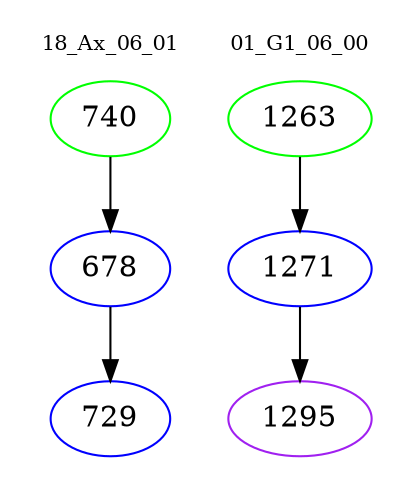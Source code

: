 digraph{
subgraph cluster_0 {
color = white
label = "18_Ax_06_01";
fontsize=10;
T0_740 [label="740", color="green"]
T0_740 -> T0_678 [color="black"]
T0_678 [label="678", color="blue"]
T0_678 -> T0_729 [color="black"]
T0_729 [label="729", color="blue"]
}
subgraph cluster_1 {
color = white
label = "01_G1_06_00";
fontsize=10;
T1_1263 [label="1263", color="green"]
T1_1263 -> T1_1271 [color="black"]
T1_1271 [label="1271", color="blue"]
T1_1271 -> T1_1295 [color="black"]
T1_1295 [label="1295", color="purple"]
}
}
